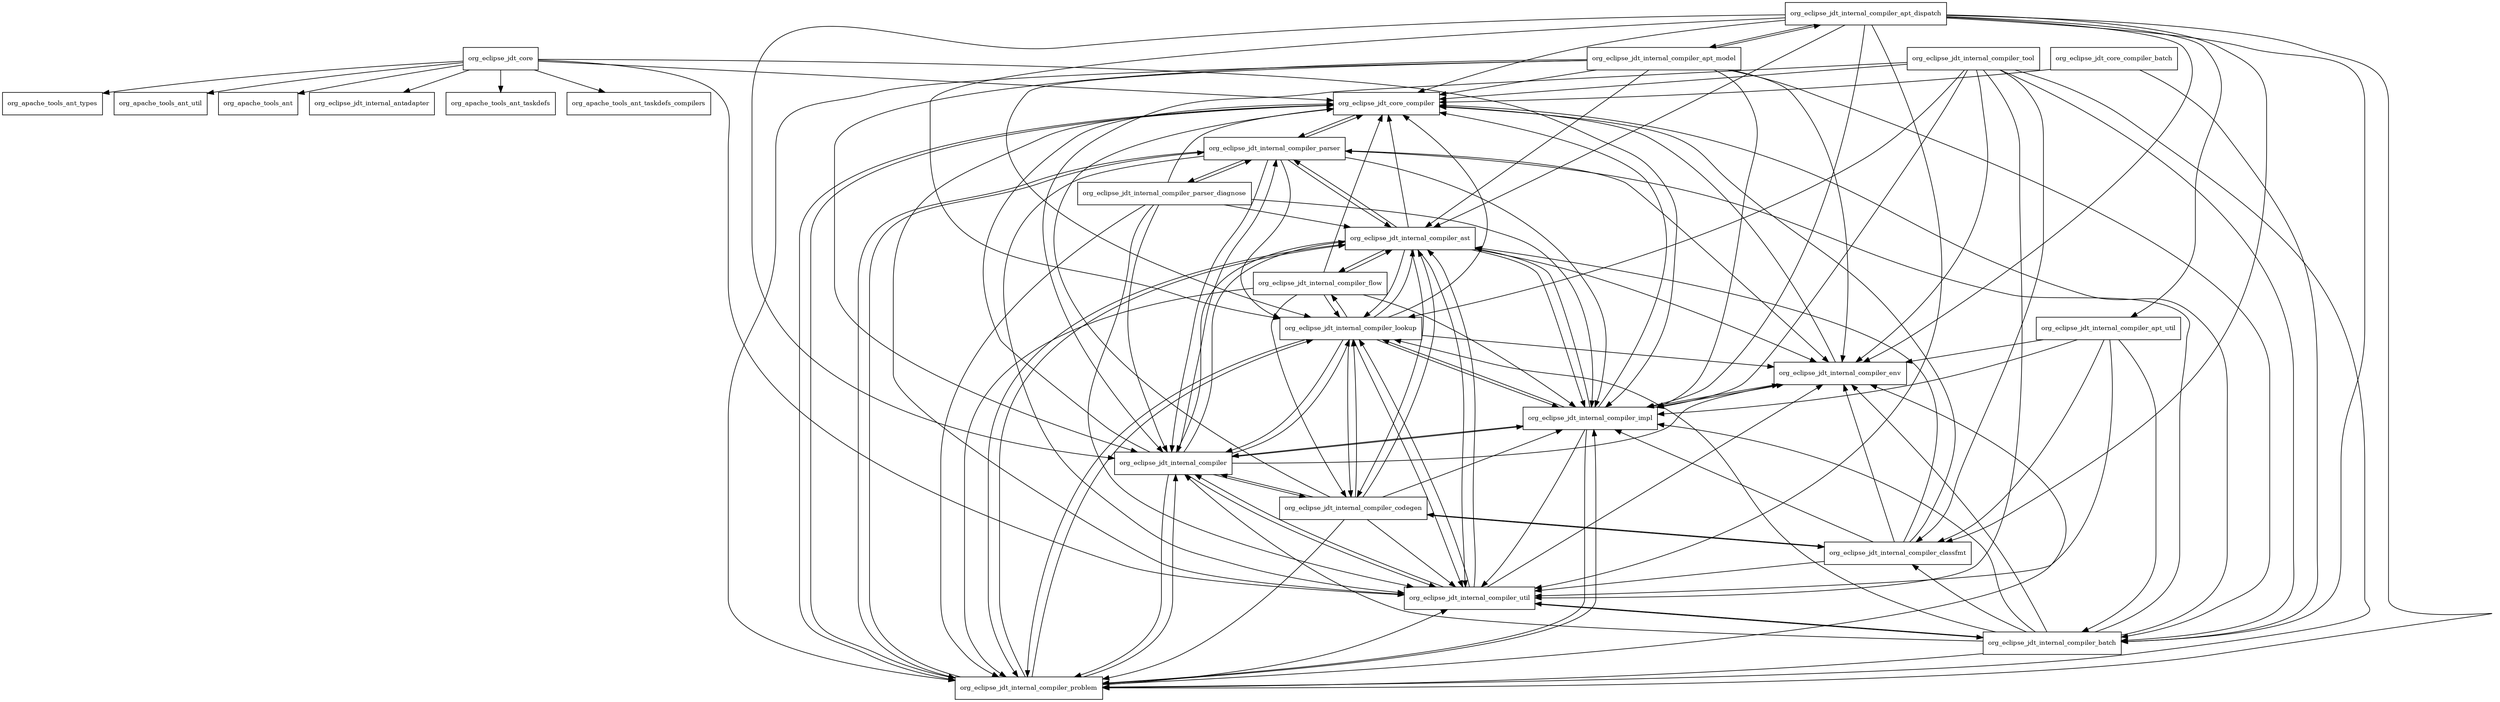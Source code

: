 digraph ecj_4_3_1_redhat_1_package_dependencies {
  node [shape = box, fontsize=10.0];
  org_eclipse_jdt_core -> org_apache_tools_ant;
  org_eclipse_jdt_core -> org_apache_tools_ant_taskdefs;
  org_eclipse_jdt_core -> org_apache_tools_ant_taskdefs_compilers;
  org_eclipse_jdt_core -> org_apache_tools_ant_types;
  org_eclipse_jdt_core -> org_apache_tools_ant_util;
  org_eclipse_jdt_core -> org_eclipse_jdt_core_compiler;
  org_eclipse_jdt_core -> org_eclipse_jdt_internal_antadapter;
  org_eclipse_jdt_core -> org_eclipse_jdt_internal_compiler_impl;
  org_eclipse_jdt_core -> org_eclipse_jdt_internal_compiler_util;
  org_eclipse_jdt_core_compiler -> org_eclipse_jdt_internal_compiler_parser;
  org_eclipse_jdt_core_compiler -> org_eclipse_jdt_internal_compiler_problem;
  org_eclipse_jdt_core_compiler_batch -> org_eclipse_jdt_core_compiler;
  org_eclipse_jdt_core_compiler_batch -> org_eclipse_jdt_internal_compiler_batch;
  org_eclipse_jdt_internal_compiler -> org_eclipse_jdt_core_compiler;
  org_eclipse_jdt_internal_compiler -> org_eclipse_jdt_internal_compiler_ast;
  org_eclipse_jdt_internal_compiler -> org_eclipse_jdt_internal_compiler_codegen;
  org_eclipse_jdt_internal_compiler -> org_eclipse_jdt_internal_compiler_env;
  org_eclipse_jdt_internal_compiler -> org_eclipse_jdt_internal_compiler_impl;
  org_eclipse_jdt_internal_compiler -> org_eclipse_jdt_internal_compiler_lookup;
  org_eclipse_jdt_internal_compiler -> org_eclipse_jdt_internal_compiler_parser;
  org_eclipse_jdt_internal_compiler -> org_eclipse_jdt_internal_compiler_problem;
  org_eclipse_jdt_internal_compiler -> org_eclipse_jdt_internal_compiler_util;
  org_eclipse_jdt_internal_compiler_apt_dispatch -> org_eclipse_jdt_core_compiler;
  org_eclipse_jdt_internal_compiler_apt_dispatch -> org_eclipse_jdt_internal_compiler;
  org_eclipse_jdt_internal_compiler_apt_dispatch -> org_eclipse_jdt_internal_compiler_apt_model;
  org_eclipse_jdt_internal_compiler_apt_dispatch -> org_eclipse_jdt_internal_compiler_apt_util;
  org_eclipse_jdt_internal_compiler_apt_dispatch -> org_eclipse_jdt_internal_compiler_ast;
  org_eclipse_jdt_internal_compiler_apt_dispatch -> org_eclipse_jdt_internal_compiler_batch;
  org_eclipse_jdt_internal_compiler_apt_dispatch -> org_eclipse_jdt_internal_compiler_classfmt;
  org_eclipse_jdt_internal_compiler_apt_dispatch -> org_eclipse_jdt_internal_compiler_env;
  org_eclipse_jdt_internal_compiler_apt_dispatch -> org_eclipse_jdt_internal_compiler_impl;
  org_eclipse_jdt_internal_compiler_apt_dispatch -> org_eclipse_jdt_internal_compiler_lookup;
  org_eclipse_jdt_internal_compiler_apt_dispatch -> org_eclipse_jdt_internal_compiler_problem;
  org_eclipse_jdt_internal_compiler_apt_dispatch -> org_eclipse_jdt_internal_compiler_util;
  org_eclipse_jdt_internal_compiler_apt_model -> org_eclipse_jdt_core_compiler;
  org_eclipse_jdt_internal_compiler_apt_model -> org_eclipse_jdt_internal_compiler;
  org_eclipse_jdt_internal_compiler_apt_model -> org_eclipse_jdt_internal_compiler_apt_dispatch;
  org_eclipse_jdt_internal_compiler_apt_model -> org_eclipse_jdt_internal_compiler_ast;
  org_eclipse_jdt_internal_compiler_apt_model -> org_eclipse_jdt_internal_compiler_batch;
  org_eclipse_jdt_internal_compiler_apt_model -> org_eclipse_jdt_internal_compiler_env;
  org_eclipse_jdt_internal_compiler_apt_model -> org_eclipse_jdt_internal_compiler_impl;
  org_eclipse_jdt_internal_compiler_apt_model -> org_eclipse_jdt_internal_compiler_lookup;
  org_eclipse_jdt_internal_compiler_apt_model -> org_eclipse_jdt_internal_compiler_problem;
  org_eclipse_jdt_internal_compiler_apt_util -> org_eclipse_jdt_internal_compiler_batch;
  org_eclipse_jdt_internal_compiler_apt_util -> org_eclipse_jdt_internal_compiler_classfmt;
  org_eclipse_jdt_internal_compiler_apt_util -> org_eclipse_jdt_internal_compiler_env;
  org_eclipse_jdt_internal_compiler_apt_util -> org_eclipse_jdt_internal_compiler_impl;
  org_eclipse_jdt_internal_compiler_apt_util -> org_eclipse_jdt_internal_compiler_util;
  org_eclipse_jdt_internal_compiler_ast -> org_eclipse_jdt_core_compiler;
  org_eclipse_jdt_internal_compiler_ast -> org_eclipse_jdt_internal_compiler;
  org_eclipse_jdt_internal_compiler_ast -> org_eclipse_jdt_internal_compiler_codegen;
  org_eclipse_jdt_internal_compiler_ast -> org_eclipse_jdt_internal_compiler_env;
  org_eclipse_jdt_internal_compiler_ast -> org_eclipse_jdt_internal_compiler_flow;
  org_eclipse_jdt_internal_compiler_ast -> org_eclipse_jdt_internal_compiler_impl;
  org_eclipse_jdt_internal_compiler_ast -> org_eclipse_jdt_internal_compiler_lookup;
  org_eclipse_jdt_internal_compiler_ast -> org_eclipse_jdt_internal_compiler_parser;
  org_eclipse_jdt_internal_compiler_ast -> org_eclipse_jdt_internal_compiler_problem;
  org_eclipse_jdt_internal_compiler_ast -> org_eclipse_jdt_internal_compiler_util;
  org_eclipse_jdt_internal_compiler_batch -> org_eclipse_jdt_core_compiler;
  org_eclipse_jdt_internal_compiler_batch -> org_eclipse_jdt_internal_compiler;
  org_eclipse_jdt_internal_compiler_batch -> org_eclipse_jdt_internal_compiler_classfmt;
  org_eclipse_jdt_internal_compiler_batch -> org_eclipse_jdt_internal_compiler_env;
  org_eclipse_jdt_internal_compiler_batch -> org_eclipse_jdt_internal_compiler_impl;
  org_eclipse_jdt_internal_compiler_batch -> org_eclipse_jdt_internal_compiler_lookup;
  org_eclipse_jdt_internal_compiler_batch -> org_eclipse_jdt_internal_compiler_parser;
  org_eclipse_jdt_internal_compiler_batch -> org_eclipse_jdt_internal_compiler_problem;
  org_eclipse_jdt_internal_compiler_batch -> org_eclipse_jdt_internal_compiler_util;
  org_eclipse_jdt_internal_compiler_classfmt -> org_eclipse_jdt_core_compiler;
  org_eclipse_jdt_internal_compiler_classfmt -> org_eclipse_jdt_internal_compiler_ast;
  org_eclipse_jdt_internal_compiler_classfmt -> org_eclipse_jdt_internal_compiler_codegen;
  org_eclipse_jdt_internal_compiler_classfmt -> org_eclipse_jdt_internal_compiler_env;
  org_eclipse_jdt_internal_compiler_classfmt -> org_eclipse_jdt_internal_compiler_impl;
  org_eclipse_jdt_internal_compiler_classfmt -> org_eclipse_jdt_internal_compiler_util;
  org_eclipse_jdt_internal_compiler_codegen -> org_eclipse_jdt_core_compiler;
  org_eclipse_jdt_internal_compiler_codegen -> org_eclipse_jdt_internal_compiler;
  org_eclipse_jdt_internal_compiler_codegen -> org_eclipse_jdt_internal_compiler_ast;
  org_eclipse_jdt_internal_compiler_codegen -> org_eclipse_jdt_internal_compiler_classfmt;
  org_eclipse_jdt_internal_compiler_codegen -> org_eclipse_jdt_internal_compiler_impl;
  org_eclipse_jdt_internal_compiler_codegen -> org_eclipse_jdt_internal_compiler_lookup;
  org_eclipse_jdt_internal_compiler_codegen -> org_eclipse_jdt_internal_compiler_problem;
  org_eclipse_jdt_internal_compiler_codegen -> org_eclipse_jdt_internal_compiler_util;
  org_eclipse_jdt_internal_compiler_env -> org_eclipse_jdt_core_compiler;
  org_eclipse_jdt_internal_compiler_env -> org_eclipse_jdt_internal_compiler_impl;
  org_eclipse_jdt_internal_compiler_flow -> org_eclipse_jdt_core_compiler;
  org_eclipse_jdt_internal_compiler_flow -> org_eclipse_jdt_internal_compiler_ast;
  org_eclipse_jdt_internal_compiler_flow -> org_eclipse_jdt_internal_compiler_codegen;
  org_eclipse_jdt_internal_compiler_flow -> org_eclipse_jdt_internal_compiler_impl;
  org_eclipse_jdt_internal_compiler_flow -> org_eclipse_jdt_internal_compiler_lookup;
  org_eclipse_jdt_internal_compiler_flow -> org_eclipse_jdt_internal_compiler_problem;
  org_eclipse_jdt_internal_compiler_impl -> org_eclipse_jdt_core_compiler;
  org_eclipse_jdt_internal_compiler_impl -> org_eclipse_jdt_internal_compiler;
  org_eclipse_jdt_internal_compiler_impl -> org_eclipse_jdt_internal_compiler_ast;
  org_eclipse_jdt_internal_compiler_impl -> org_eclipse_jdt_internal_compiler_env;
  org_eclipse_jdt_internal_compiler_impl -> org_eclipse_jdt_internal_compiler_lookup;
  org_eclipse_jdt_internal_compiler_impl -> org_eclipse_jdt_internal_compiler_problem;
  org_eclipse_jdt_internal_compiler_impl -> org_eclipse_jdt_internal_compiler_util;
  org_eclipse_jdt_internal_compiler_lookup -> org_eclipse_jdt_core_compiler;
  org_eclipse_jdt_internal_compiler_lookup -> org_eclipse_jdt_internal_compiler;
  org_eclipse_jdt_internal_compiler_lookup -> org_eclipse_jdt_internal_compiler_ast;
  org_eclipse_jdt_internal_compiler_lookup -> org_eclipse_jdt_internal_compiler_codegen;
  org_eclipse_jdt_internal_compiler_lookup -> org_eclipse_jdt_internal_compiler_env;
  org_eclipse_jdt_internal_compiler_lookup -> org_eclipse_jdt_internal_compiler_flow;
  org_eclipse_jdt_internal_compiler_lookup -> org_eclipse_jdt_internal_compiler_impl;
  org_eclipse_jdt_internal_compiler_lookup -> org_eclipse_jdt_internal_compiler_problem;
  org_eclipse_jdt_internal_compiler_lookup -> org_eclipse_jdt_internal_compiler_util;
  org_eclipse_jdt_internal_compiler_parser -> org_eclipse_jdt_core_compiler;
  org_eclipse_jdt_internal_compiler_parser -> org_eclipse_jdt_internal_compiler;
  org_eclipse_jdt_internal_compiler_parser -> org_eclipse_jdt_internal_compiler_ast;
  org_eclipse_jdt_internal_compiler_parser -> org_eclipse_jdt_internal_compiler_env;
  org_eclipse_jdt_internal_compiler_parser -> org_eclipse_jdt_internal_compiler_impl;
  org_eclipse_jdt_internal_compiler_parser -> org_eclipse_jdt_internal_compiler_lookup;
  org_eclipse_jdt_internal_compiler_parser -> org_eclipse_jdt_internal_compiler_parser_diagnose;
  org_eclipse_jdt_internal_compiler_parser -> org_eclipse_jdt_internal_compiler_problem;
  org_eclipse_jdt_internal_compiler_parser -> org_eclipse_jdt_internal_compiler_util;
  org_eclipse_jdt_internal_compiler_parser_diagnose -> org_eclipse_jdt_core_compiler;
  org_eclipse_jdt_internal_compiler_parser_diagnose -> org_eclipse_jdt_internal_compiler;
  org_eclipse_jdt_internal_compiler_parser_diagnose -> org_eclipse_jdt_internal_compiler_ast;
  org_eclipse_jdt_internal_compiler_parser_diagnose -> org_eclipse_jdt_internal_compiler_impl;
  org_eclipse_jdt_internal_compiler_parser_diagnose -> org_eclipse_jdt_internal_compiler_parser;
  org_eclipse_jdt_internal_compiler_parser_diagnose -> org_eclipse_jdt_internal_compiler_problem;
  org_eclipse_jdt_internal_compiler_parser_diagnose -> org_eclipse_jdt_internal_compiler_util;
  org_eclipse_jdt_internal_compiler_problem -> org_eclipse_jdt_core_compiler;
  org_eclipse_jdt_internal_compiler_problem -> org_eclipse_jdt_internal_compiler;
  org_eclipse_jdt_internal_compiler_problem -> org_eclipse_jdt_internal_compiler_ast;
  org_eclipse_jdt_internal_compiler_problem -> org_eclipse_jdt_internal_compiler_env;
  org_eclipse_jdt_internal_compiler_problem -> org_eclipse_jdt_internal_compiler_impl;
  org_eclipse_jdt_internal_compiler_problem -> org_eclipse_jdt_internal_compiler_lookup;
  org_eclipse_jdt_internal_compiler_problem -> org_eclipse_jdt_internal_compiler_parser;
  org_eclipse_jdt_internal_compiler_problem -> org_eclipse_jdt_internal_compiler_util;
  org_eclipse_jdt_internal_compiler_tool -> org_eclipse_jdt_core_compiler;
  org_eclipse_jdt_internal_compiler_tool -> org_eclipse_jdt_internal_compiler;
  org_eclipse_jdt_internal_compiler_tool -> org_eclipse_jdt_internal_compiler_batch;
  org_eclipse_jdt_internal_compiler_tool -> org_eclipse_jdt_internal_compiler_classfmt;
  org_eclipse_jdt_internal_compiler_tool -> org_eclipse_jdt_internal_compiler_env;
  org_eclipse_jdt_internal_compiler_tool -> org_eclipse_jdt_internal_compiler_impl;
  org_eclipse_jdt_internal_compiler_tool -> org_eclipse_jdt_internal_compiler_lookup;
  org_eclipse_jdt_internal_compiler_tool -> org_eclipse_jdt_internal_compiler_problem;
  org_eclipse_jdt_internal_compiler_tool -> org_eclipse_jdt_internal_compiler_util;
  org_eclipse_jdt_internal_compiler_util -> org_eclipse_jdt_core_compiler;
  org_eclipse_jdt_internal_compiler_util -> org_eclipse_jdt_internal_compiler;
  org_eclipse_jdt_internal_compiler_util -> org_eclipse_jdt_internal_compiler_ast;
  org_eclipse_jdt_internal_compiler_util -> org_eclipse_jdt_internal_compiler_batch;
  org_eclipse_jdt_internal_compiler_util -> org_eclipse_jdt_internal_compiler_env;
  org_eclipse_jdt_internal_compiler_util -> org_eclipse_jdt_internal_compiler_lookup;
}
